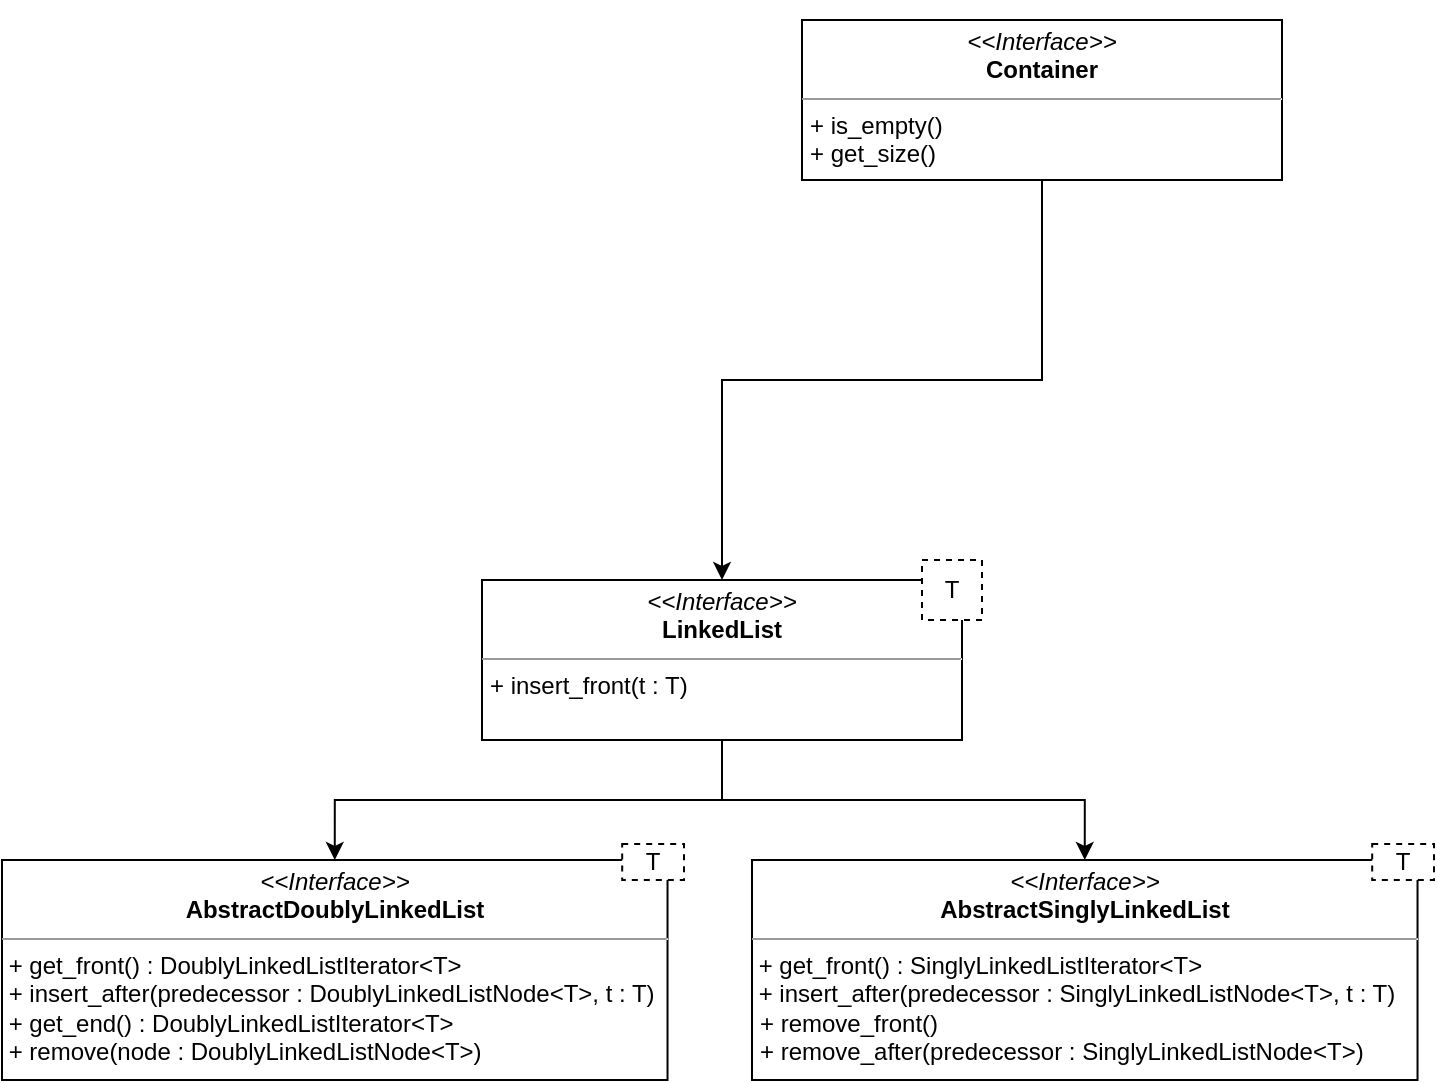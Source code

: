 <mxfile version="21.2.7" type="device">
  <diagram id="C5RBs43oDa-KdzZeNtuy" name="Page-1">
    <mxGraphModel dx="1435" dy="689" grid="1" gridSize="10" guides="1" tooltips="1" connect="1" arrows="1" fold="1" page="1" pageScale="1" pageWidth="827" pageHeight="1169" math="0" shadow="0">
      <root>
        <mxCell id="WIyWlLk6GJQsqaUBKTNV-0" />
        <mxCell id="WIyWlLk6GJQsqaUBKTNV-1" parent="WIyWlLk6GJQsqaUBKTNV-0" />
        <mxCell id="CXlaB07CgzBHS2xfi4aG-2" value="" style="group" parent="WIyWlLk6GJQsqaUBKTNV-1" vertex="1" connectable="0">
          <mxGeometry x="650" y="380" width="250" height="150" as="geometry" />
        </mxCell>
        <mxCell id="CXlaB07CgzBHS2xfi4aG-3" value="&lt;p style=&quot;margin:0px;margin-top:4px;text-align:center;&quot;&gt;&lt;i&gt;&amp;lt;&amp;lt;Interface&amp;gt;&amp;gt;&lt;/i&gt;&lt;br&gt;&lt;b&gt;LinkedList&lt;/b&gt;&lt;/p&gt;&lt;hr size=&quot;1&quot;&gt;&lt;p style=&quot;margin:0px;margin-left:4px;&quot;&gt;&lt;span style=&quot;background-color: initial;&quot;&gt;+ insert_front(t : T)&lt;/span&gt;&lt;br&gt;&lt;/p&gt;" style="verticalAlign=top;align=left;overflow=fill;fontSize=12;fontFamily=Helvetica;html=1;whiteSpace=wrap;" parent="CXlaB07CgzBHS2xfi4aG-2" vertex="1">
          <mxGeometry y="10" width="240" height="80" as="geometry" />
        </mxCell>
        <mxCell id="CXlaB07CgzBHS2xfi4aG-4" value="T" style="fontStyle=0;dashed=1;html=1;whiteSpace=wrap;" parent="CXlaB07CgzBHS2xfi4aG-2" vertex="1">
          <mxGeometry x="220" width="30" height="30" as="geometry" />
        </mxCell>
        <mxCell id="CXlaB07CgzBHS2xfi4aG-15" value="" style="group" parent="WIyWlLk6GJQsqaUBKTNV-1" vertex="1" connectable="0">
          <mxGeometry x="785" y="522" width="341" height="118" as="geometry" />
        </mxCell>
        <mxCell id="CXlaB07CgzBHS2xfi4aG-6" value="&lt;p style=&quot;margin:0px;margin-top:4px;text-align:center;&quot;&gt;&lt;i&gt;&amp;lt;&amp;lt;Interface&amp;gt;&amp;gt;&lt;/i&gt;&lt;br&gt;&lt;b style=&quot;border-color: var(--border-color);&quot;&gt;Abstract&lt;/b&gt;&lt;b&gt;SinglyLinkedList&lt;/b&gt;&lt;/p&gt;&lt;hr size=&quot;1&quot;&gt;&amp;nbsp;+ get_front() : SinglyLinkedListIterator&amp;lt;T&amp;gt;&lt;br&gt;&amp;nbsp;+ insert_after(predecessor : SinglyLinkedListNode&amp;lt;T&amp;gt;, t : T)&lt;b&gt;&lt;br&gt;&lt;/b&gt;&lt;p style=&quot;margin:0px;margin-left:4px;&quot;&gt;+ remove_front()&lt;/p&gt;&lt;p style=&quot;margin:0px;margin-left:4px;&quot;&gt;+ remove_after(predecessor : SinglyLinkedListNode&amp;lt;T&amp;gt;)&lt;/p&gt;" style="verticalAlign=top;align=left;overflow=fill;fontSize=12;fontFamily=Helvetica;html=1;whiteSpace=wrap;" parent="CXlaB07CgzBHS2xfi4aG-15" vertex="1">
          <mxGeometry y="8" width="332.758" height="110" as="geometry" />
        </mxCell>
        <mxCell id="CXlaB07CgzBHS2xfi4aG-14" value="T" style="fontStyle=0;dashed=1;html=1;whiteSpace=wrap;" parent="CXlaB07CgzBHS2xfi4aG-15" vertex="1">
          <mxGeometry x="310.094" width="30.906" height="18" as="geometry" />
        </mxCell>
        <mxCell id="CXlaB07CgzBHS2xfi4aG-20" style="edgeStyle=orthogonalEdgeStyle;rounded=0;orthogonalLoop=1;jettySize=auto;html=1;exitX=0.5;exitY=1;exitDx=0;exitDy=0;entryX=0.5;entryY=0;entryDx=0;entryDy=0;" parent="WIyWlLk6GJQsqaUBKTNV-1" source="CXlaB07CgzBHS2xfi4aG-3" target="CXlaB07CgzBHS2xfi4aG-6" edge="1">
          <mxGeometry relative="1" as="geometry" />
        </mxCell>
        <mxCell id="CXlaB07CgzBHS2xfi4aG-21" value="" style="group" parent="WIyWlLk6GJQsqaUBKTNV-1" vertex="1" connectable="0">
          <mxGeometry x="410" y="522" width="341" height="118" as="geometry" />
        </mxCell>
        <mxCell id="CXlaB07CgzBHS2xfi4aG-22" value="&lt;p style=&quot;margin:0px;margin-top:4px;text-align:center;&quot;&gt;&lt;i&gt;&amp;lt;&amp;lt;Interface&amp;gt;&amp;gt;&lt;/i&gt;&lt;br&gt;&lt;b&gt;AbstractDoublyLinkedList&lt;/b&gt;&lt;/p&gt;&lt;hr size=&quot;1&quot;&gt;&amp;nbsp;+ get_front() : DoublyLinkedListIterator&amp;lt;T&amp;gt;&lt;br&gt;&lt;div&gt;&amp;nbsp;+ insert_after(predecessor : DoublyLinkedListNode&amp;lt;T&amp;gt;, t : T)&lt;/div&gt;&lt;div&gt;&amp;nbsp;+ get_end() : DoublyLinkedListIterator&amp;lt;T&amp;gt;&lt;/div&gt;&lt;div&gt;&amp;nbsp;+ remove(node : DoublyLinkedListNode&amp;lt;T&amp;gt;)&lt;/div&gt;" style="verticalAlign=top;align=left;overflow=fill;fontSize=12;fontFamily=Helvetica;html=1;whiteSpace=wrap;" parent="CXlaB07CgzBHS2xfi4aG-21" vertex="1">
          <mxGeometry y="8" width="332.758" height="110" as="geometry" />
        </mxCell>
        <mxCell id="CXlaB07CgzBHS2xfi4aG-23" value="T" style="fontStyle=0;dashed=1;html=1;whiteSpace=wrap;" parent="CXlaB07CgzBHS2xfi4aG-21" vertex="1">
          <mxGeometry x="310.094" width="30.906" height="18" as="geometry" />
        </mxCell>
        <mxCell id="CXlaB07CgzBHS2xfi4aG-24" style="edgeStyle=orthogonalEdgeStyle;rounded=0;orthogonalLoop=1;jettySize=auto;html=1;exitX=0.5;exitY=1;exitDx=0;exitDy=0;entryX=0.5;entryY=0;entryDx=0;entryDy=0;" parent="WIyWlLk6GJQsqaUBKTNV-1" source="CXlaB07CgzBHS2xfi4aG-3" target="CXlaB07CgzBHS2xfi4aG-22" edge="1">
          <mxGeometry relative="1" as="geometry" />
        </mxCell>
        <mxCell id="O-nfP3FI_-4oS2DhcNt1-0" value="" style="group" vertex="1" connectable="0" parent="WIyWlLk6GJQsqaUBKTNV-1">
          <mxGeometry x="810" y="100" width="250" height="150" as="geometry" />
        </mxCell>
        <mxCell id="O-nfP3FI_-4oS2DhcNt1-1" value="&lt;p style=&quot;margin:0px;margin-top:4px;text-align:center;&quot;&gt;&lt;i&gt;&amp;lt;&amp;lt;Interface&amp;gt;&amp;gt;&lt;/i&gt;&lt;br&gt;&lt;b&gt;Container&lt;/b&gt;&lt;/p&gt;&lt;hr size=&quot;1&quot;&gt;&lt;p style=&quot;margin:0px;margin-left:4px;&quot;&gt;&lt;span style=&quot;background-color: initial;&quot;&gt;+ is_empty()&lt;/span&gt;&lt;br&gt;&lt;/p&gt;&lt;p style=&quot;margin:0px;margin-left:4px;&quot;&gt;+ get_size()&amp;nbsp;&lt;span style=&quot;background-color: initial;&quot;&gt;&lt;br&gt;&lt;/span&gt;&lt;/p&gt;" style="verticalAlign=top;align=left;overflow=fill;fontSize=12;fontFamily=Helvetica;html=1;whiteSpace=wrap;" vertex="1" parent="O-nfP3FI_-4oS2DhcNt1-0">
          <mxGeometry y="10" width="240" height="80" as="geometry" />
        </mxCell>
        <mxCell id="O-nfP3FI_-4oS2DhcNt1-6" style="edgeStyle=orthogonalEdgeStyle;rounded=0;orthogonalLoop=1;jettySize=auto;html=1;exitX=0.5;exitY=1;exitDx=0;exitDy=0;entryX=0.5;entryY=0;entryDx=0;entryDy=0;" edge="1" parent="WIyWlLk6GJQsqaUBKTNV-1" source="O-nfP3FI_-4oS2DhcNt1-1" target="CXlaB07CgzBHS2xfi4aG-3">
          <mxGeometry relative="1" as="geometry" />
        </mxCell>
      </root>
    </mxGraphModel>
  </diagram>
</mxfile>
